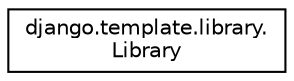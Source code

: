 digraph "Graphical Class Hierarchy"
{
 // LATEX_PDF_SIZE
  edge [fontname="Helvetica",fontsize="10",labelfontname="Helvetica",labelfontsize="10"];
  node [fontname="Helvetica",fontsize="10",shape=record];
  rankdir="LR";
  Node0 [label="django.template.library.\lLibrary",height=0.2,width=0.4,color="black", fillcolor="white", style="filled",URL="$classdjango_1_1template_1_1library_1_1_library.html",tooltip=" "];
}
